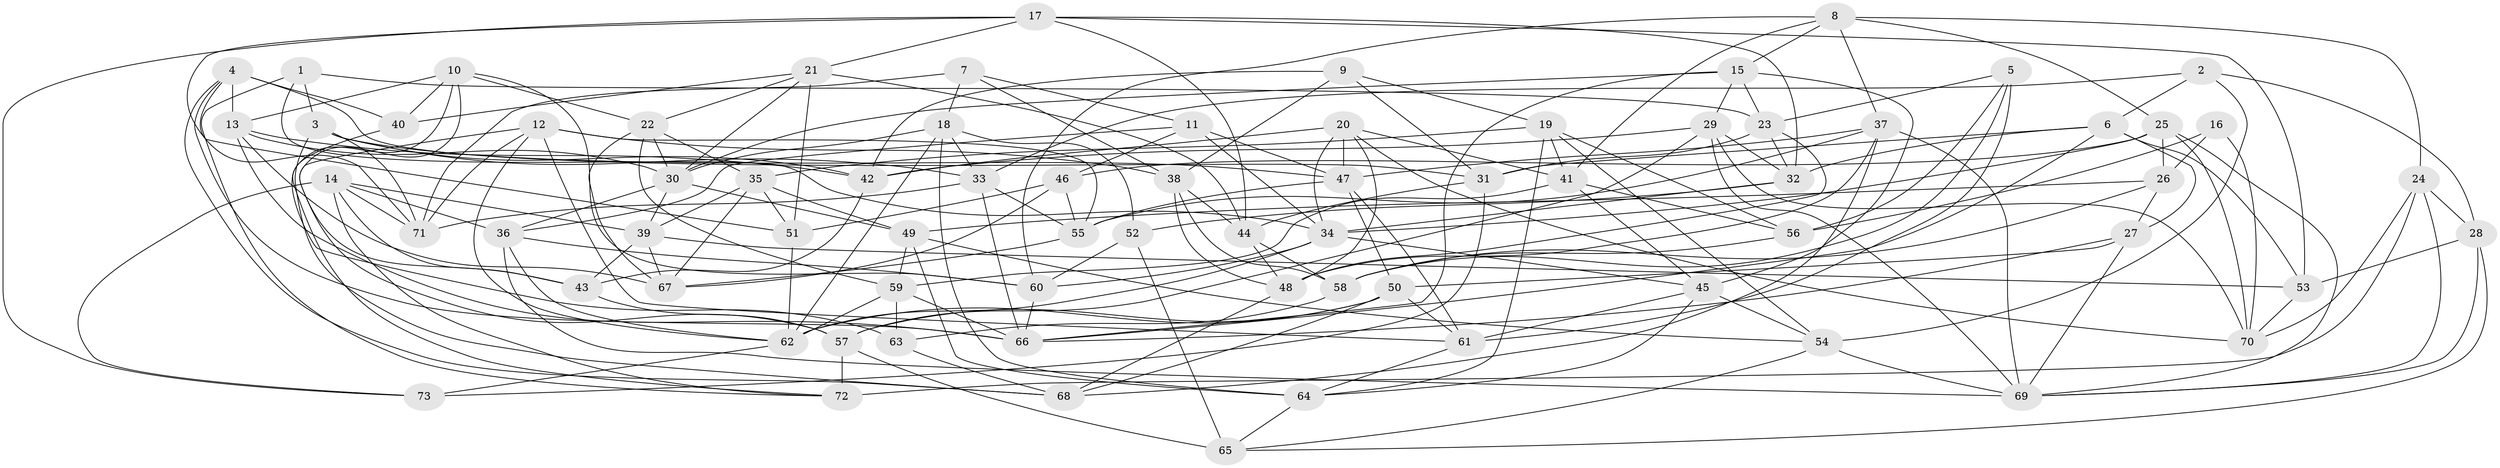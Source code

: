 // original degree distribution, {4: 1.0}
// Generated by graph-tools (version 1.1) at 2025/38/03/04/25 23:38:15]
// undirected, 73 vertices, 208 edges
graph export_dot {
  node [color=gray90,style=filled];
  1;
  2;
  3;
  4;
  5;
  6;
  7;
  8;
  9;
  10;
  11;
  12;
  13;
  14;
  15;
  16;
  17;
  18;
  19;
  20;
  21;
  22;
  23;
  24;
  25;
  26;
  27;
  28;
  29;
  30;
  31;
  32;
  33;
  34;
  35;
  36;
  37;
  38;
  39;
  40;
  41;
  42;
  43;
  44;
  45;
  46;
  47;
  48;
  49;
  50;
  51;
  52;
  53;
  54;
  55;
  56;
  57;
  58;
  59;
  60;
  61;
  62;
  63;
  64;
  65;
  66;
  67;
  68;
  69;
  70;
  71;
  72;
  73;
  1 -- 3 [weight=1.0];
  1 -- 23 [weight=1.0];
  1 -- 34 [weight=1.0];
  1 -- 72 [weight=1.0];
  2 -- 6 [weight=1.0];
  2 -- 28 [weight=1.0];
  2 -- 33 [weight=1.0];
  2 -- 54 [weight=1.0];
  3 -- 33 [weight=1.0];
  3 -- 42 [weight=1.0];
  3 -- 47 [weight=1.0];
  3 -- 68 [weight=1.0];
  3 -- 71 [weight=1.0];
  4 -- 13 [weight=1.0];
  4 -- 31 [weight=1.0];
  4 -- 40 [weight=1.0];
  4 -- 66 [weight=1.0];
  4 -- 68 [weight=1.0];
  4 -- 71 [weight=1.0];
  5 -- 23 [weight=1.0];
  5 -- 56 [weight=1.0];
  5 -- 58 [weight=1.0];
  5 -- 61 [weight=1.0];
  6 -- 27 [weight=1.0];
  6 -- 31 [weight=1.0];
  6 -- 32 [weight=1.0];
  6 -- 53 [weight=1.0];
  6 -- 66 [weight=1.0];
  7 -- 11 [weight=1.0];
  7 -- 18 [weight=1.0];
  7 -- 38 [weight=1.0];
  7 -- 71 [weight=1.0];
  8 -- 15 [weight=1.0];
  8 -- 24 [weight=1.0];
  8 -- 25 [weight=1.0];
  8 -- 37 [weight=1.0];
  8 -- 41 [weight=1.0];
  8 -- 60 [weight=1.0];
  9 -- 19 [weight=1.0];
  9 -- 31 [weight=1.0];
  9 -- 38 [weight=1.0];
  9 -- 42 [weight=1.0];
  10 -- 13 [weight=1.0];
  10 -- 22 [weight=1.0];
  10 -- 40 [weight=1.0];
  10 -- 43 [weight=1.0];
  10 -- 60 [weight=1.0];
  10 -- 63 [weight=1.0];
  11 -- 34 [weight=1.0];
  11 -- 36 [weight=1.0];
  11 -- 46 [weight=1.0];
  11 -- 47 [weight=2.0];
  12 -- 38 [weight=1.0];
  12 -- 55 [weight=1.0];
  12 -- 57 [weight=1.0];
  12 -- 61 [weight=1.0];
  12 -- 62 [weight=1.0];
  12 -- 71 [weight=1.0];
  13 -- 30 [weight=1.0];
  13 -- 42 [weight=1.0];
  13 -- 66 [weight=1.0];
  13 -- 67 [weight=1.0];
  14 -- 36 [weight=1.0];
  14 -- 39 [weight=1.0];
  14 -- 43 [weight=1.0];
  14 -- 71 [weight=1.0];
  14 -- 72 [weight=1.0];
  14 -- 73 [weight=1.0];
  15 -- 23 [weight=1.0];
  15 -- 29 [weight=1.0];
  15 -- 30 [weight=1.0];
  15 -- 45 [weight=1.0];
  15 -- 66 [weight=1.0];
  16 -- 26 [weight=1.0];
  16 -- 56 [weight=2.0];
  16 -- 70 [weight=1.0];
  17 -- 21 [weight=1.0];
  17 -- 32 [weight=1.0];
  17 -- 44 [weight=1.0];
  17 -- 51 [weight=1.0];
  17 -- 53 [weight=1.0];
  17 -- 73 [weight=1.0];
  18 -- 30 [weight=1.0];
  18 -- 33 [weight=1.0];
  18 -- 52 [weight=1.0];
  18 -- 62 [weight=1.0];
  18 -- 64 [weight=1.0];
  19 -- 35 [weight=1.0];
  19 -- 41 [weight=1.0];
  19 -- 54 [weight=1.0];
  19 -- 56 [weight=1.0];
  19 -- 64 [weight=1.0];
  20 -- 34 [weight=1.0];
  20 -- 41 [weight=1.0];
  20 -- 42 [weight=1.0];
  20 -- 47 [weight=1.0];
  20 -- 48 [weight=1.0];
  20 -- 70 [weight=1.0];
  21 -- 22 [weight=1.0];
  21 -- 30 [weight=1.0];
  21 -- 40 [weight=1.0];
  21 -- 44 [weight=1.0];
  21 -- 51 [weight=1.0];
  22 -- 30 [weight=1.0];
  22 -- 35 [weight=1.0];
  22 -- 59 [weight=1.0];
  22 -- 67 [weight=1.0];
  23 -- 31 [weight=1.0];
  23 -- 32 [weight=1.0];
  23 -- 48 [weight=1.0];
  24 -- 28 [weight=1.0];
  24 -- 69 [weight=1.0];
  24 -- 70 [weight=1.0];
  24 -- 72 [weight=2.0];
  25 -- 26 [weight=1.0];
  25 -- 34 [weight=1.0];
  25 -- 46 [weight=1.0];
  25 -- 69 [weight=1.0];
  25 -- 70 [weight=1.0];
  26 -- 27 [weight=2.0];
  26 -- 49 [weight=1.0];
  26 -- 58 [weight=1.0];
  27 -- 50 [weight=1.0];
  27 -- 66 [weight=1.0];
  27 -- 69 [weight=1.0];
  28 -- 53 [weight=2.0];
  28 -- 65 [weight=1.0];
  28 -- 69 [weight=1.0];
  29 -- 32 [weight=1.0];
  29 -- 42 [weight=1.0];
  29 -- 57 [weight=1.0];
  29 -- 69 [weight=1.0];
  29 -- 70 [weight=1.0];
  30 -- 36 [weight=1.0];
  30 -- 39 [weight=1.0];
  30 -- 49 [weight=1.0];
  31 -- 44 [weight=1.0];
  31 -- 73 [weight=1.0];
  32 -- 34 [weight=1.0];
  32 -- 52 [weight=1.0];
  33 -- 55 [weight=1.0];
  33 -- 66 [weight=1.0];
  33 -- 71 [weight=1.0];
  34 -- 45 [weight=1.0];
  34 -- 60 [weight=1.0];
  34 -- 62 [weight=1.0];
  35 -- 39 [weight=1.0];
  35 -- 49 [weight=1.0];
  35 -- 51 [weight=1.0];
  35 -- 67 [weight=1.0];
  36 -- 60 [weight=1.0];
  36 -- 62 [weight=1.0];
  36 -- 69 [weight=1.0];
  37 -- 47 [weight=1.0];
  37 -- 48 [weight=1.0];
  37 -- 55 [weight=1.0];
  37 -- 68 [weight=1.0];
  37 -- 69 [weight=1.0];
  38 -- 44 [weight=1.0];
  38 -- 48 [weight=1.0];
  38 -- 58 [weight=1.0];
  39 -- 43 [weight=1.0];
  39 -- 53 [weight=1.0];
  39 -- 67 [weight=1.0];
  40 -- 72 [weight=1.0];
  41 -- 45 [weight=1.0];
  41 -- 56 [weight=1.0];
  41 -- 59 [weight=1.0];
  42 -- 43 [weight=1.0];
  43 -- 57 [weight=2.0];
  44 -- 48 [weight=1.0];
  44 -- 58 [weight=1.0];
  45 -- 54 [weight=1.0];
  45 -- 61 [weight=1.0];
  45 -- 64 [weight=1.0];
  46 -- 51 [weight=2.0];
  46 -- 55 [weight=1.0];
  46 -- 67 [weight=1.0];
  47 -- 50 [weight=1.0];
  47 -- 55 [weight=1.0];
  47 -- 61 [weight=1.0];
  48 -- 68 [weight=1.0];
  49 -- 54 [weight=1.0];
  49 -- 59 [weight=1.0];
  49 -- 64 [weight=1.0];
  50 -- 57 [weight=1.0];
  50 -- 61 [weight=1.0];
  50 -- 62 [weight=1.0];
  50 -- 68 [weight=1.0];
  51 -- 62 [weight=1.0];
  52 -- 60 [weight=1.0];
  52 -- 65 [weight=1.0];
  53 -- 70 [weight=1.0];
  54 -- 65 [weight=1.0];
  54 -- 69 [weight=1.0];
  55 -- 67 [weight=1.0];
  56 -- 58 [weight=1.0];
  57 -- 65 [weight=2.0];
  57 -- 72 [weight=1.0];
  58 -- 63 [weight=1.0];
  59 -- 62 [weight=1.0];
  59 -- 63 [weight=1.0];
  59 -- 66 [weight=1.0];
  60 -- 66 [weight=1.0];
  61 -- 64 [weight=1.0];
  62 -- 73 [weight=1.0];
  63 -- 68 [weight=1.0];
  64 -- 65 [weight=1.0];
}

